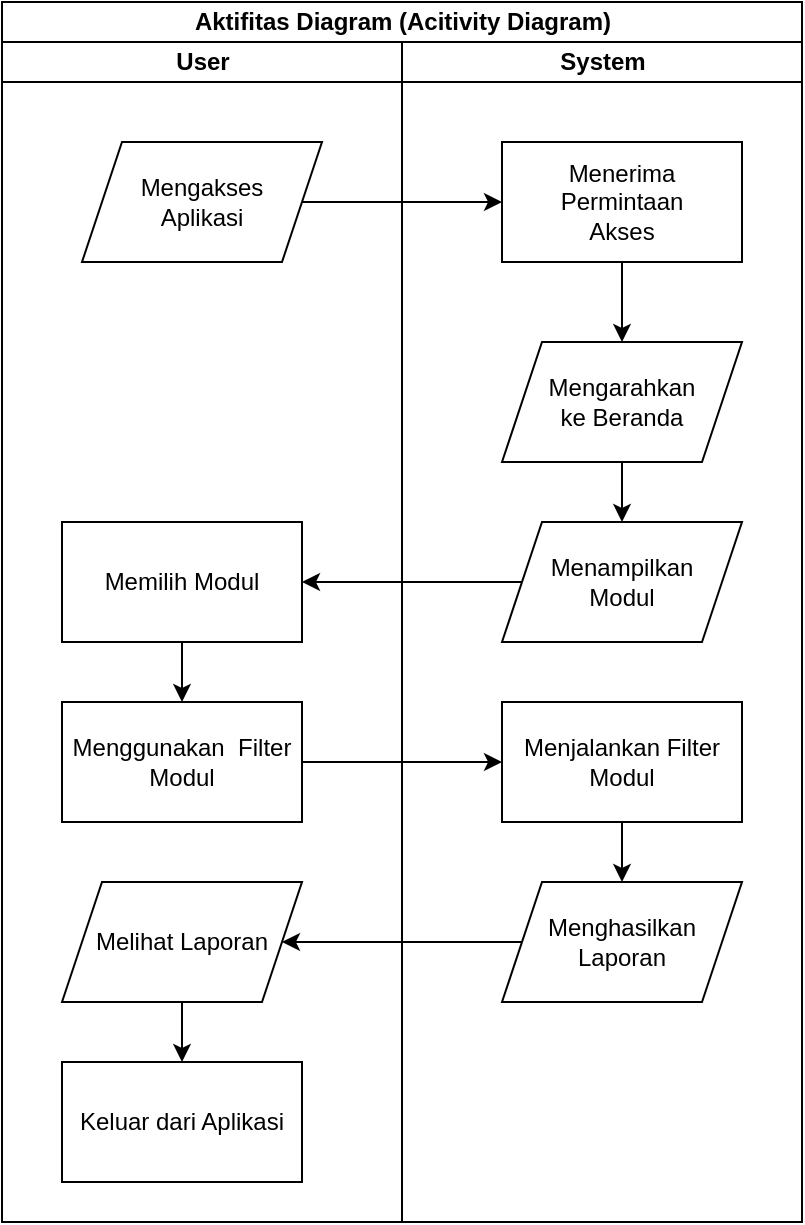 <mxfile version="21.5.0" type="device">
  <diagram name="Page-1" id="ZNFSewRVyzB36h-bN6S9">
    <mxGraphModel dx="1098" dy="828" grid="1" gridSize="10" guides="1" tooltips="1" connect="1" arrows="1" fold="1" page="1" pageScale="1" pageWidth="850" pageHeight="1100" math="0" shadow="0">
      <root>
        <mxCell id="0" />
        <mxCell id="1" parent="0" />
        <mxCell id="pKghnQxsx8qcmmxohcbf-1" value="Aktifitas Diagram (Acitivity Diagram)" style="swimlane;childLayout=stackLayout;resizeParent=1;resizeParentMax=0;startSize=20;html=1;" vertex="1" parent="1">
          <mxGeometry x="150" y="20" width="400" height="610" as="geometry" />
        </mxCell>
        <mxCell id="pKghnQxsx8qcmmxohcbf-2" value="User" style="swimlane;startSize=20;html=1;" vertex="1" parent="pKghnQxsx8qcmmxohcbf-1">
          <mxGeometry y="20" width="200" height="590" as="geometry" />
        </mxCell>
        <mxCell id="pKghnQxsx8qcmmxohcbf-6" value="Mengakses&lt;br&gt;Aplikasi" style="shape=parallelogram;perimeter=parallelogramPerimeter;whiteSpace=wrap;html=1;fixedSize=1;" vertex="1" parent="pKghnQxsx8qcmmxohcbf-2">
          <mxGeometry x="40" y="50" width="120" height="60" as="geometry" />
        </mxCell>
        <mxCell id="pKghnQxsx8qcmmxohcbf-21" value="Memilih Modul" style="rounded=0;whiteSpace=wrap;html=1;" vertex="1" parent="pKghnQxsx8qcmmxohcbf-2">
          <mxGeometry x="30" y="240" width="120" height="60" as="geometry" />
        </mxCell>
        <mxCell id="pKghnQxsx8qcmmxohcbf-23" value="Menggunakan&amp;nbsp; Filter Modul" style="rounded=0;whiteSpace=wrap;html=1;" vertex="1" parent="pKghnQxsx8qcmmxohcbf-2">
          <mxGeometry x="30" y="330" width="120" height="60" as="geometry" />
        </mxCell>
        <mxCell id="pKghnQxsx8qcmmxohcbf-22" style="edgeStyle=orthogonalEdgeStyle;rounded=0;orthogonalLoop=1;jettySize=auto;html=1;" edge="1" parent="pKghnQxsx8qcmmxohcbf-2" source="pKghnQxsx8qcmmxohcbf-21" target="pKghnQxsx8qcmmxohcbf-23">
          <mxGeometry relative="1" as="geometry">
            <mxPoint x="90" y="350" as="targetPoint" />
          </mxGeometry>
        </mxCell>
        <mxCell id="pKghnQxsx8qcmmxohcbf-29" value="Melihat Laporan" style="shape=parallelogram;perimeter=parallelogramPerimeter;whiteSpace=wrap;html=1;fixedSize=1;" vertex="1" parent="pKghnQxsx8qcmmxohcbf-2">
          <mxGeometry x="30" y="420" width="120" height="60" as="geometry" />
        </mxCell>
        <mxCell id="pKghnQxsx8qcmmxohcbf-5" value="System" style="swimlane;startSize=20;html=1;" vertex="1" parent="pKghnQxsx8qcmmxohcbf-1">
          <mxGeometry x="200" y="20" width="200" height="590" as="geometry" />
        </mxCell>
        <mxCell id="pKghnQxsx8qcmmxohcbf-12" value="Menerima Permintaan&lt;br&gt;Akses" style="rounded=0;whiteSpace=wrap;html=1;" vertex="1" parent="pKghnQxsx8qcmmxohcbf-5">
          <mxGeometry x="50" y="50" width="120" height="60" as="geometry" />
        </mxCell>
        <mxCell id="pKghnQxsx8qcmmxohcbf-18" value="Menampilkan&lt;br&gt;Modul" style="shape=parallelogram;perimeter=parallelogramPerimeter;whiteSpace=wrap;html=1;fixedSize=1;" vertex="1" parent="pKghnQxsx8qcmmxohcbf-5">
          <mxGeometry x="50" y="240" width="120" height="60" as="geometry" />
        </mxCell>
        <mxCell id="pKghnQxsx8qcmmxohcbf-25" value="Menjalankan Filter Modul" style="rounded=0;whiteSpace=wrap;html=1;" vertex="1" parent="pKghnQxsx8qcmmxohcbf-5">
          <mxGeometry x="50" y="330" width="120" height="60" as="geometry" />
        </mxCell>
        <mxCell id="pKghnQxsx8qcmmxohcbf-14" value="Mengarahkan&lt;br&gt;ke Beranda" style="shape=parallelogram;perimeter=parallelogramPerimeter;whiteSpace=wrap;html=1;fixedSize=1;" vertex="1" parent="pKghnQxsx8qcmmxohcbf-5">
          <mxGeometry x="50" y="150" width="120" height="60" as="geometry" />
        </mxCell>
        <mxCell id="pKghnQxsx8qcmmxohcbf-13" style="edgeStyle=orthogonalEdgeStyle;rounded=0;orthogonalLoop=1;jettySize=auto;html=1;" edge="1" parent="pKghnQxsx8qcmmxohcbf-5" source="pKghnQxsx8qcmmxohcbf-12" target="pKghnQxsx8qcmmxohcbf-14">
          <mxGeometry relative="1" as="geometry">
            <mxPoint x="200" y="210" as="targetPoint" />
          </mxGeometry>
        </mxCell>
        <mxCell id="pKghnQxsx8qcmmxohcbf-17" style="edgeStyle=orthogonalEdgeStyle;rounded=0;orthogonalLoop=1;jettySize=auto;html=1;" edge="1" parent="pKghnQxsx8qcmmxohcbf-5" source="pKghnQxsx8qcmmxohcbf-14" target="pKghnQxsx8qcmmxohcbf-18">
          <mxGeometry relative="1" as="geometry">
            <mxPoint x="200" y="290" as="targetPoint" />
          </mxGeometry>
        </mxCell>
        <mxCell id="pKghnQxsx8qcmmxohcbf-11" style="edgeStyle=orthogonalEdgeStyle;rounded=0;orthogonalLoop=1;jettySize=auto;html=1;" edge="1" parent="pKghnQxsx8qcmmxohcbf-1" source="pKghnQxsx8qcmmxohcbf-6" target="pKghnQxsx8qcmmxohcbf-12">
          <mxGeometry relative="1" as="geometry">
            <mxPoint x="260" y="100" as="targetPoint" />
          </mxGeometry>
        </mxCell>
        <mxCell id="pKghnQxsx8qcmmxohcbf-19" style="edgeStyle=orthogonalEdgeStyle;rounded=0;orthogonalLoop=1;jettySize=auto;html=1;" edge="1" parent="pKghnQxsx8qcmmxohcbf-1" source="pKghnQxsx8qcmmxohcbf-18" target="pKghnQxsx8qcmmxohcbf-21">
          <mxGeometry relative="1" as="geometry">
            <mxPoint x="150" y="290" as="targetPoint" />
          </mxGeometry>
        </mxCell>
        <mxCell id="pKghnQxsx8qcmmxohcbf-24" style="edgeStyle=orthogonalEdgeStyle;rounded=0;orthogonalLoop=1;jettySize=auto;html=1;" edge="1" parent="pKghnQxsx8qcmmxohcbf-1" source="pKghnQxsx8qcmmxohcbf-23" target="pKghnQxsx8qcmmxohcbf-25">
          <mxGeometry relative="1" as="geometry">
            <mxPoint x="290" y="370" as="targetPoint" />
          </mxGeometry>
        </mxCell>
        <mxCell id="pKghnQxsx8qcmmxohcbf-28" style="edgeStyle=orthogonalEdgeStyle;rounded=0;orthogonalLoop=1;jettySize=auto;html=1;" edge="1" parent="1" source="pKghnQxsx8qcmmxohcbf-27" target="pKghnQxsx8qcmmxohcbf-29">
          <mxGeometry relative="1" as="geometry">
            <mxPoint x="280" y="490" as="targetPoint" />
          </mxGeometry>
        </mxCell>
        <mxCell id="pKghnQxsx8qcmmxohcbf-27" value="Menghasilkan Laporan" style="shape=parallelogram;perimeter=parallelogramPerimeter;whiteSpace=wrap;html=1;fixedSize=1;" vertex="1" parent="1">
          <mxGeometry x="400" y="460" width="120" height="60" as="geometry" />
        </mxCell>
        <mxCell id="pKghnQxsx8qcmmxohcbf-26" style="edgeStyle=orthogonalEdgeStyle;rounded=0;orthogonalLoop=1;jettySize=auto;html=1;" edge="1" parent="1" source="pKghnQxsx8qcmmxohcbf-25" target="pKghnQxsx8qcmmxohcbf-27">
          <mxGeometry relative="1" as="geometry">
            <mxPoint x="460" y="490" as="targetPoint" />
          </mxGeometry>
        </mxCell>
        <mxCell id="pKghnQxsx8qcmmxohcbf-31" value="Keluar dari Aplikasi" style="rounded=0;whiteSpace=wrap;html=1;" vertex="1" parent="1">
          <mxGeometry x="180" y="550" width="120" height="60" as="geometry" />
        </mxCell>
        <mxCell id="pKghnQxsx8qcmmxohcbf-30" style="edgeStyle=orthogonalEdgeStyle;rounded=0;orthogonalLoop=1;jettySize=auto;html=1;" edge="1" parent="1" source="pKghnQxsx8qcmmxohcbf-29" target="pKghnQxsx8qcmmxohcbf-31">
          <mxGeometry relative="1" as="geometry">
            <mxPoint x="240" y="580" as="targetPoint" />
          </mxGeometry>
        </mxCell>
      </root>
    </mxGraphModel>
  </diagram>
</mxfile>
